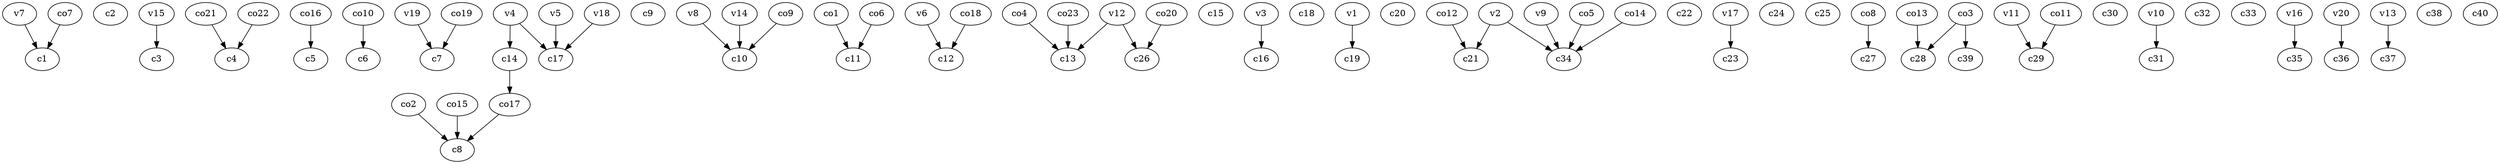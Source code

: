 strict digraph  {
c1;
c2;
c3;
c4;
c5;
c6;
c7;
c8;
c9;
c10;
c11;
c12;
c13;
c14;
c15;
c16;
c17;
c18;
c19;
c20;
c21;
c22;
c23;
c24;
c25;
c26;
c27;
c28;
c29;
c30;
c31;
c32;
c33;
c34;
c35;
c36;
c37;
c38;
c39;
c40;
v1;
v2;
v3;
v4;
v5;
v6;
v7;
v8;
v9;
v10;
v11;
v12;
v13;
v14;
v15;
v16;
v17;
v18;
v19;
v20;
co1;
co2;
co3;
co4;
co5;
co6;
co7;
co8;
co9;
co10;
co11;
co12;
co13;
co14;
co15;
co16;
co17;
co18;
co19;
co20;
co21;
co22;
co23;
c14 -> co17  [weight=1];
v1 -> c19  [weight=1];
v2 -> c34  [weight=1];
v2 -> c21  [weight=1];
v3 -> c16  [weight=1];
v4 -> c17  [weight=1];
v4 -> c14  [weight=1];
v5 -> c17  [weight=1];
v6 -> c12  [weight=1];
v7 -> c1  [weight=1];
v8 -> c10  [weight=1];
v9 -> c34  [weight=1];
v10 -> c31  [weight=1];
v11 -> c29  [weight=1];
v12 -> c13  [weight=1];
v12 -> c26  [weight=1];
v13 -> c37  [weight=1];
v14 -> c10  [weight=1];
v15 -> c3  [weight=1];
v16 -> c35  [weight=1];
v17 -> c23  [weight=1];
v18 -> c17  [weight=1];
v19 -> c7  [weight=1];
v20 -> c36  [weight=1];
co1 -> c11  [weight=1];
co2 -> c8  [weight=1];
co3 -> c28  [weight=1];
co3 -> c39  [weight=1];
co4 -> c13  [weight=1];
co5 -> c34  [weight=1];
co6 -> c11  [weight=1];
co7 -> c1  [weight=1];
co8 -> c27  [weight=1];
co9 -> c10  [weight=1];
co10 -> c6  [weight=1];
co11 -> c29  [weight=1];
co12 -> c21  [weight=1];
co13 -> c28  [weight=1];
co14 -> c34  [weight=1];
co15 -> c8  [weight=1];
co16 -> c5  [weight=1];
co17 -> c8  [weight=1];
co18 -> c12  [weight=1];
co19 -> c7  [weight=1];
co20 -> c26  [weight=1];
co21 -> c4  [weight=1];
co22 -> c4  [weight=1];
co23 -> c13  [weight=1];
}
